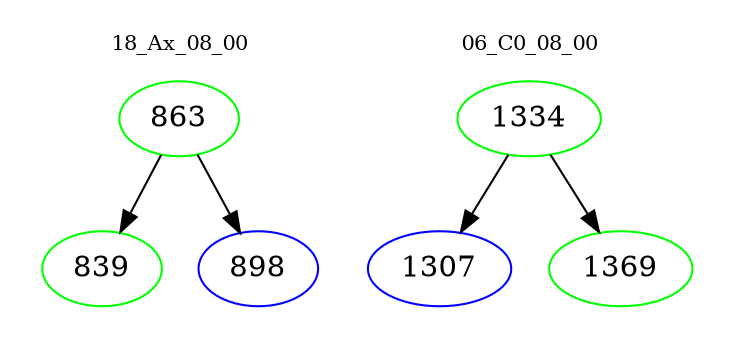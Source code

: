 digraph{
subgraph cluster_0 {
color = white
label = "18_Ax_08_00";
fontsize=10;
T0_863 [label="863", color="green"]
T0_863 -> T0_839 [color="black"]
T0_839 [label="839", color="green"]
T0_863 -> T0_898 [color="black"]
T0_898 [label="898", color="blue"]
}
subgraph cluster_1 {
color = white
label = "06_C0_08_00";
fontsize=10;
T1_1334 [label="1334", color="green"]
T1_1334 -> T1_1307 [color="black"]
T1_1307 [label="1307", color="blue"]
T1_1334 -> T1_1369 [color="black"]
T1_1369 [label="1369", color="green"]
}
}
